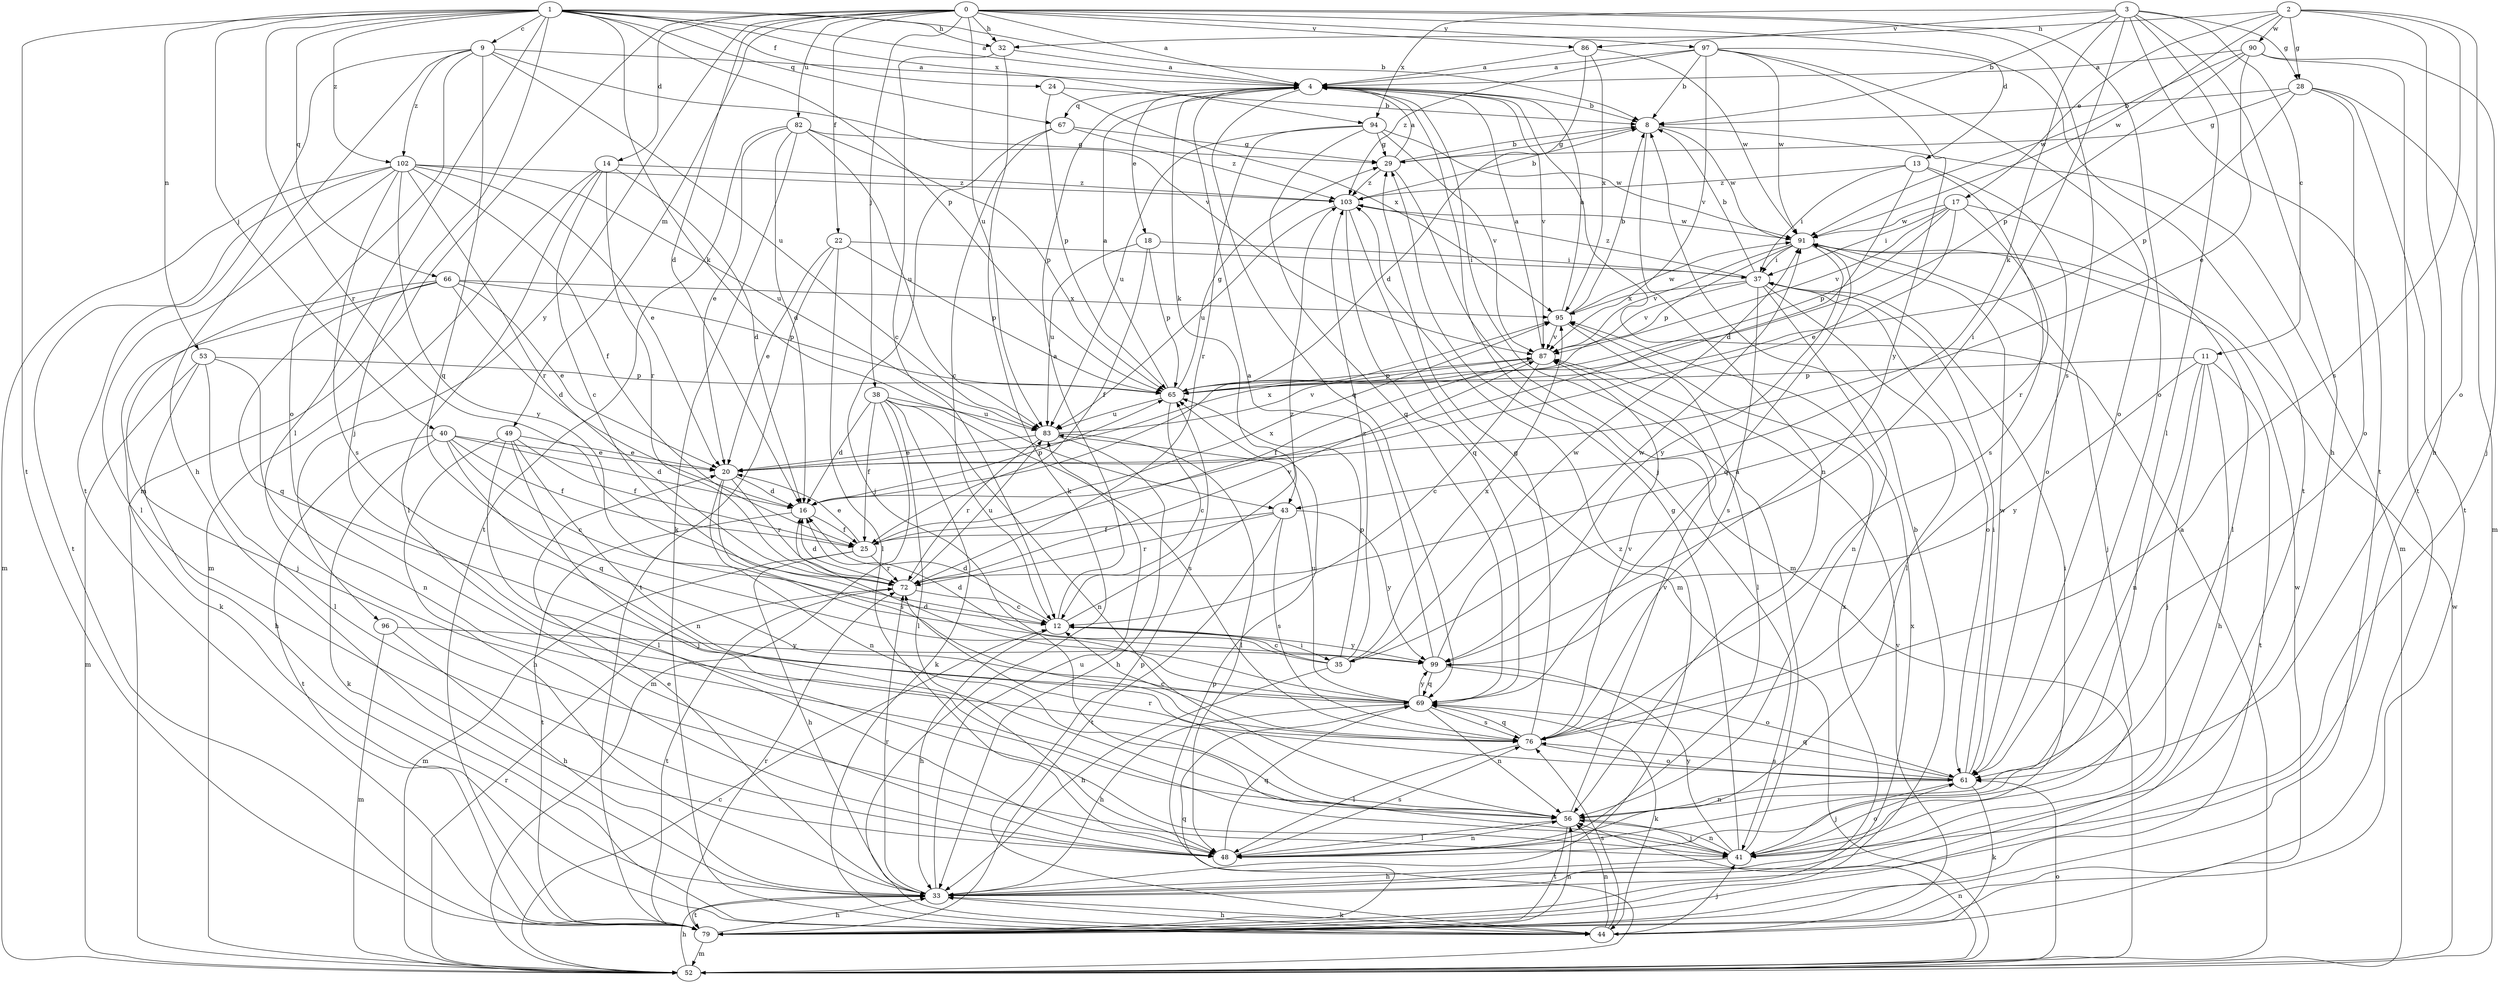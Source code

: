 strict digraph  {
0;
1;
2;
3;
4;
8;
9;
11;
12;
13;
14;
16;
17;
18;
20;
22;
24;
25;
28;
29;
32;
33;
35;
37;
38;
40;
41;
43;
44;
48;
49;
52;
53;
56;
61;
65;
66;
67;
69;
72;
76;
79;
82;
83;
86;
87;
90;
91;
94;
95;
96;
97;
99;
102;
103;
0 -> 4  [label=a];
0 -> 13  [label=d];
0 -> 14  [label=d];
0 -> 16  [label=d];
0 -> 22  [label=f];
0 -> 32  [label=h];
0 -> 38  [label=j];
0 -> 49  [label=m];
0 -> 52  [label=m];
0 -> 61  [label=o];
0 -> 76  [label=s];
0 -> 82  [label=u];
0 -> 83  [label=u];
0 -> 86  [label=v];
0 -> 96  [label=y];
0 -> 97  [label=y];
1 -> 4  [label=a];
1 -> 8  [label=b];
1 -> 9  [label=c];
1 -> 24  [label=f];
1 -> 32  [label=h];
1 -> 40  [label=j];
1 -> 41  [label=j];
1 -> 43  [label=k];
1 -> 48  [label=l];
1 -> 53  [label=n];
1 -> 65  [label=p];
1 -> 66  [label=q];
1 -> 67  [label=q];
1 -> 72  [label=r];
1 -> 79  [label=t];
1 -> 94  [label=x];
1 -> 102  [label=z];
2 -> 17  [label=e];
2 -> 28  [label=g];
2 -> 32  [label=h];
2 -> 33  [label=h];
2 -> 61  [label=o];
2 -> 76  [label=s];
2 -> 90  [label=w];
2 -> 91  [label=w];
3 -> 8  [label=b];
3 -> 11  [label=c];
3 -> 28  [label=g];
3 -> 33  [label=h];
3 -> 35  [label=i];
3 -> 43  [label=k];
3 -> 48  [label=l];
3 -> 79  [label=t];
3 -> 86  [label=v];
3 -> 94  [label=x];
4 -> 8  [label=b];
4 -> 18  [label=e];
4 -> 41  [label=j];
4 -> 43  [label=k];
4 -> 67  [label=q];
4 -> 69  [label=q];
4 -> 87  [label=v];
8 -> 29  [label=g];
8 -> 52  [label=m];
8 -> 56  [label=n];
8 -> 91  [label=w];
9 -> 4  [label=a];
9 -> 33  [label=h];
9 -> 61  [label=o];
9 -> 69  [label=q];
9 -> 79  [label=t];
9 -> 83  [label=u];
9 -> 87  [label=v];
9 -> 102  [label=z];
11 -> 33  [label=h];
11 -> 41  [label=j];
11 -> 56  [label=n];
11 -> 65  [label=p];
11 -> 79  [label=t];
11 -> 99  [label=y];
12 -> 4  [label=a];
12 -> 16  [label=d];
12 -> 33  [label=h];
12 -> 35  [label=i];
12 -> 99  [label=y];
12 -> 103  [label=z];
13 -> 16  [label=d];
13 -> 37  [label=i];
13 -> 61  [label=o];
13 -> 76  [label=s];
13 -> 103  [label=z];
14 -> 12  [label=c];
14 -> 16  [label=d];
14 -> 48  [label=l];
14 -> 52  [label=m];
14 -> 72  [label=r];
14 -> 103  [label=z];
16 -> 25  [label=f];
16 -> 65  [label=p];
16 -> 79  [label=t];
17 -> 20  [label=e];
17 -> 37  [label=i];
17 -> 48  [label=l];
17 -> 65  [label=p];
17 -> 72  [label=r];
17 -> 87  [label=v];
17 -> 91  [label=w];
18 -> 25  [label=f];
18 -> 37  [label=i];
18 -> 65  [label=p];
18 -> 83  [label=u];
20 -> 16  [label=d];
20 -> 56  [label=n];
20 -> 72  [label=r];
20 -> 76  [label=s];
20 -> 95  [label=x];
22 -> 20  [label=e];
22 -> 37  [label=i];
22 -> 48  [label=l];
22 -> 65  [label=p];
22 -> 79  [label=t];
24 -> 8  [label=b];
24 -> 65  [label=p];
24 -> 95  [label=x];
25 -> 20  [label=e];
25 -> 33  [label=h];
25 -> 52  [label=m];
25 -> 72  [label=r];
25 -> 95  [label=x];
28 -> 8  [label=b];
28 -> 29  [label=g];
28 -> 52  [label=m];
28 -> 61  [label=o];
28 -> 65  [label=p];
28 -> 79  [label=t];
29 -> 4  [label=a];
29 -> 8  [label=b];
29 -> 52  [label=m];
29 -> 103  [label=z];
32 -> 4  [label=a];
32 -> 12  [label=c];
32 -> 44  [label=k];
33 -> 20  [label=e];
33 -> 44  [label=k];
33 -> 72  [label=r];
33 -> 79  [label=t];
33 -> 83  [label=u];
33 -> 95  [label=x];
33 -> 103  [label=z];
35 -> 12  [label=c];
35 -> 16  [label=d];
35 -> 33  [label=h];
35 -> 65  [label=p];
35 -> 91  [label=w];
35 -> 95  [label=x];
35 -> 103  [label=z];
37 -> 8  [label=b];
37 -> 48  [label=l];
37 -> 56  [label=n];
37 -> 61  [label=o];
37 -> 76  [label=s];
37 -> 87  [label=v];
37 -> 95  [label=x];
37 -> 103  [label=z];
38 -> 16  [label=d];
38 -> 25  [label=f];
38 -> 44  [label=k];
38 -> 48  [label=l];
38 -> 52  [label=m];
38 -> 56  [label=n];
38 -> 76  [label=s];
38 -> 83  [label=u];
40 -> 12  [label=c];
40 -> 16  [label=d];
40 -> 20  [label=e];
40 -> 25  [label=f];
40 -> 44  [label=k];
40 -> 69  [label=q];
40 -> 79  [label=t];
41 -> 4  [label=a];
41 -> 29  [label=g];
41 -> 33  [label=h];
41 -> 37  [label=i];
41 -> 56  [label=n];
41 -> 61  [label=o];
41 -> 99  [label=y];
43 -> 25  [label=f];
43 -> 72  [label=r];
43 -> 76  [label=s];
43 -> 79  [label=t];
43 -> 99  [label=y];
44 -> 33  [label=h];
44 -> 41  [label=j];
44 -> 56  [label=n];
44 -> 65  [label=p];
44 -> 76  [label=s];
44 -> 87  [label=v];
44 -> 91  [label=w];
48 -> 56  [label=n];
48 -> 69  [label=q];
48 -> 76  [label=s];
49 -> 20  [label=e];
49 -> 25  [label=f];
49 -> 33  [label=h];
49 -> 41  [label=j];
49 -> 48  [label=l];
49 -> 56  [label=n];
52 -> 4  [label=a];
52 -> 12  [label=c];
52 -> 33  [label=h];
52 -> 56  [label=n];
52 -> 61  [label=o];
52 -> 65  [label=p];
52 -> 72  [label=r];
52 -> 91  [label=w];
53 -> 33  [label=h];
53 -> 48  [label=l];
53 -> 52  [label=m];
53 -> 56  [label=n];
53 -> 65  [label=p];
56 -> 41  [label=j];
56 -> 48  [label=l];
56 -> 72  [label=r];
56 -> 79  [label=t];
56 -> 87  [label=v];
61 -> 37  [label=i];
61 -> 41  [label=j];
61 -> 44  [label=k];
61 -> 56  [label=n];
61 -> 69  [label=q];
61 -> 76  [label=s];
61 -> 91  [label=w];
65 -> 4  [label=a];
65 -> 12  [label=c];
65 -> 29  [label=g];
65 -> 83  [label=u];
66 -> 16  [label=d];
66 -> 20  [label=e];
66 -> 41  [label=j];
66 -> 44  [label=k];
66 -> 65  [label=p];
66 -> 69  [label=q];
66 -> 95  [label=x];
67 -> 12  [label=c];
67 -> 29  [label=g];
67 -> 41  [label=j];
67 -> 103  [label=z];
69 -> 16  [label=d];
69 -> 33  [label=h];
69 -> 44  [label=k];
69 -> 56  [label=n];
69 -> 76  [label=s];
69 -> 83  [label=u];
69 -> 99  [label=y];
72 -> 12  [label=c];
72 -> 16  [label=d];
72 -> 79  [label=t];
72 -> 83  [label=u];
72 -> 87  [label=v];
76 -> 12  [label=c];
76 -> 29  [label=g];
76 -> 48  [label=l];
76 -> 61  [label=o];
76 -> 69  [label=q];
76 -> 87  [label=v];
79 -> 8  [label=b];
79 -> 33  [label=h];
79 -> 52  [label=m];
79 -> 56  [label=n];
79 -> 69  [label=q];
79 -> 72  [label=r];
79 -> 95  [label=x];
82 -> 16  [label=d];
82 -> 20  [label=e];
82 -> 29  [label=g];
82 -> 44  [label=k];
82 -> 65  [label=p];
82 -> 79  [label=t];
82 -> 83  [label=u];
83 -> 20  [label=e];
83 -> 33  [label=h];
83 -> 48  [label=l];
83 -> 72  [label=r];
83 -> 87  [label=v];
86 -> 4  [label=a];
86 -> 16  [label=d];
86 -> 91  [label=w];
86 -> 95  [label=x];
87 -> 4  [label=a];
87 -> 12  [label=c];
87 -> 25  [label=f];
87 -> 65  [label=p];
90 -> 4  [label=a];
90 -> 20  [label=e];
90 -> 41  [label=j];
90 -> 65  [label=p];
90 -> 79  [label=t];
90 -> 91  [label=w];
91 -> 37  [label=i];
91 -> 41  [label=j];
91 -> 65  [label=p];
91 -> 69  [label=q];
91 -> 87  [label=v];
91 -> 99  [label=y];
94 -> 29  [label=g];
94 -> 69  [label=q];
94 -> 72  [label=r];
94 -> 83  [label=u];
94 -> 87  [label=v];
94 -> 91  [label=w];
95 -> 4  [label=a];
95 -> 8  [label=b];
95 -> 48  [label=l];
95 -> 87  [label=v];
95 -> 91  [label=w];
96 -> 33  [label=h];
96 -> 52  [label=m];
96 -> 99  [label=y];
97 -> 4  [label=a];
97 -> 8  [label=b];
97 -> 61  [label=o];
97 -> 79  [label=t];
97 -> 87  [label=v];
97 -> 91  [label=w];
97 -> 99  [label=y];
97 -> 103  [label=z];
99 -> 4  [label=a];
99 -> 61  [label=o];
99 -> 69  [label=q];
99 -> 91  [label=w];
102 -> 20  [label=e];
102 -> 25  [label=f];
102 -> 48  [label=l];
102 -> 52  [label=m];
102 -> 72  [label=r];
102 -> 76  [label=s];
102 -> 79  [label=t];
102 -> 83  [label=u];
102 -> 99  [label=y];
102 -> 103  [label=z];
103 -> 8  [label=b];
103 -> 52  [label=m];
103 -> 69  [label=q];
103 -> 83  [label=u];
103 -> 91  [label=w];
}
